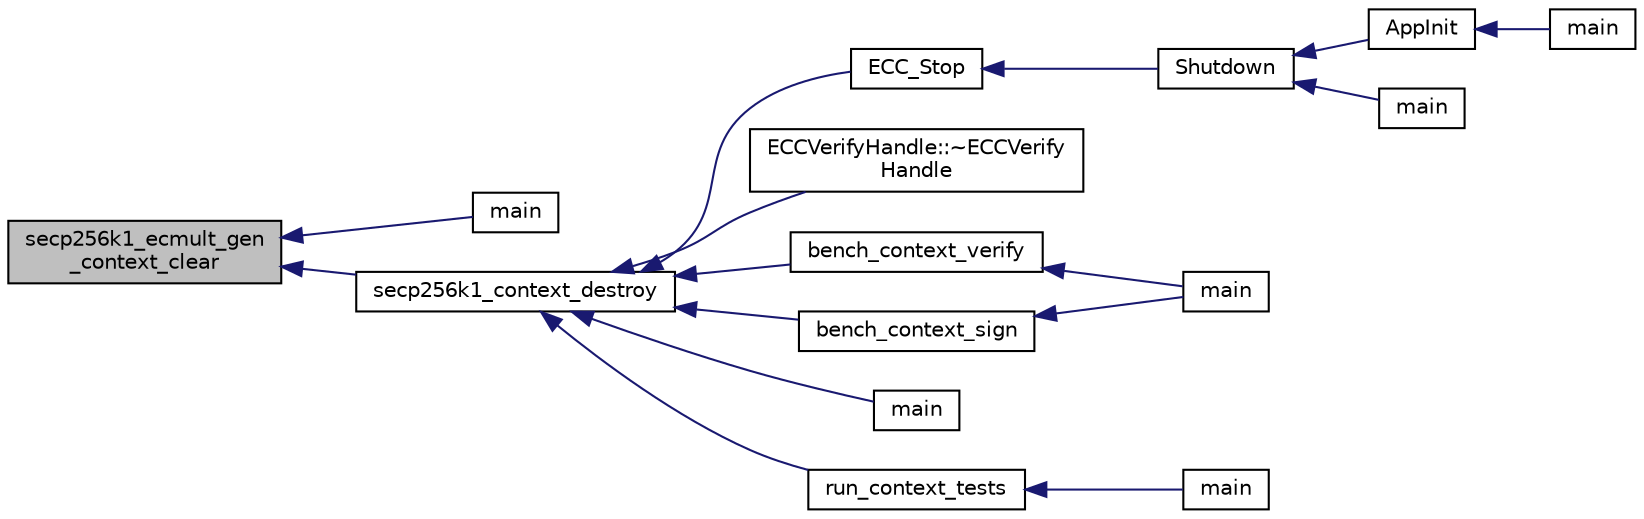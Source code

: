 digraph "secp256k1_ecmult_gen_context_clear"
{
  edge [fontname="Helvetica",fontsize="10",labelfontname="Helvetica",labelfontsize="10"];
  node [fontname="Helvetica",fontsize="10",shape=record];
  rankdir="LR";
  Node174 [label="secp256k1_ecmult_gen\l_context_clear",height=0.2,width=0.4,color="black", fillcolor="grey75", style="filled", fontcolor="black"];
  Node174 -> Node175 [dir="back",color="midnightblue",fontsize="10",style="solid",fontname="Helvetica"];
  Node175 [label="main",height=0.2,width=0.4,color="black", fillcolor="white", style="filled",URL="$d0/dde/gen__context_8c.html#a3c04138a5bfe5d72780bb7e82a18e627"];
  Node174 -> Node176 [dir="back",color="midnightblue",fontsize="10",style="solid",fontname="Helvetica"];
  Node176 [label="secp256k1_context_destroy",height=0.2,width=0.4,color="black", fillcolor="white", style="filled",URL="$d1/d8c/secp256k1_8c.html#ac80c186f8ff22d87441240267a2c8100",tooltip="Destroy a secp256k1 context object. "];
  Node176 -> Node177 [dir="back",color="midnightblue",fontsize="10",style="solid",fontname="Helvetica"];
  Node177 [label="ECC_Stop",height=0.2,width=0.4,color="black", fillcolor="white", style="filled",URL="$de/de5/key_8h.html#a8fb68c634cf5491218253147eb4e04c8",tooltip="Deinitialize the elliptic curve support. "];
  Node177 -> Node178 [dir="back",color="midnightblue",fontsize="10",style="solid",fontname="Helvetica"];
  Node178 [label="Shutdown",height=0.2,width=0.4,color="black", fillcolor="white", style="filled",URL="$d8/dc0/init_8h.html#ac5f038c2b480cf9ef5e19e3eba8dbaf9"];
  Node178 -> Node179 [dir="back",color="midnightblue",fontsize="10",style="solid",fontname="Helvetica"];
  Node179 [label="AppInit",height=0.2,width=0.4,color="black", fillcolor="white", style="filled",URL="$d4/d35/iond_8cpp.html#ac59316b767e6984e1285f0531275286b"];
  Node179 -> Node180 [dir="back",color="midnightblue",fontsize="10",style="solid",fontname="Helvetica"];
  Node180 [label="main",height=0.2,width=0.4,color="black", fillcolor="white", style="filled",URL="$d4/d35/iond_8cpp.html#a0ddf1224851353fc92bfbff6f499fa97"];
  Node178 -> Node181 [dir="back",color="midnightblue",fontsize="10",style="solid",fontname="Helvetica"];
  Node181 [label="main",height=0.2,width=0.4,color="black", fillcolor="white", style="filled",URL="$d5/d2d/ion_8cpp.html#a0ddf1224851353fc92bfbff6f499fa97"];
  Node176 -> Node182 [dir="back",color="midnightblue",fontsize="10",style="solid",fontname="Helvetica"];
  Node182 [label="ECCVerifyHandle::~ECCVerify\lHandle",height=0.2,width=0.4,color="black", fillcolor="white", style="filled",URL="$d5/dbd/class_e_c_c_verify_handle.html#a17dea6c87a0f825f0f24a06a20e2baf9"];
  Node176 -> Node183 [dir="back",color="midnightblue",fontsize="10",style="solid",fontname="Helvetica"];
  Node183 [label="bench_context_verify",height=0.2,width=0.4,color="black", fillcolor="white", style="filled",URL="$d9/d5e/bench__internal_8c.html#a0267a6fcf26df5e2625c0f93eed876a9"];
  Node183 -> Node184 [dir="back",color="midnightblue",fontsize="10",style="solid",fontname="Helvetica"];
  Node184 [label="main",height=0.2,width=0.4,color="black", fillcolor="white", style="filled",URL="$d9/d5e/bench__internal_8c.html#a3c04138a5bfe5d72780bb7e82a18e627"];
  Node176 -> Node185 [dir="back",color="midnightblue",fontsize="10",style="solid",fontname="Helvetica"];
  Node185 [label="bench_context_sign",height=0.2,width=0.4,color="black", fillcolor="white", style="filled",URL="$d9/d5e/bench__internal_8c.html#a0d6ae07fc12e8c74ebdcb49871cbfc0e"];
  Node185 -> Node184 [dir="back",color="midnightblue",fontsize="10",style="solid",fontname="Helvetica"];
  Node176 -> Node186 [dir="back",color="midnightblue",fontsize="10",style="solid",fontname="Helvetica"];
  Node186 [label="main",height=0.2,width=0.4,color="black", fillcolor="white", style="filled",URL="$d7/d8e/bench__recover_8c.html#a840291bc02cba5474a4cb46a9b9566fe"];
  Node176 -> Node187 [dir="back",color="midnightblue",fontsize="10",style="solid",fontname="Helvetica"];
  Node187 [label="run_context_tests",height=0.2,width=0.4,color="black", fillcolor="white", style="filled",URL="$d5/d7f/tests_8c.html#a2f9713526b1e988694c6e2026a6fce69"];
  Node187 -> Node188 [dir="back",color="midnightblue",fontsize="10",style="solid",fontname="Helvetica"];
  Node188 [label="main",height=0.2,width=0.4,color="black", fillcolor="white", style="filled",URL="$d5/d7f/tests_8c.html#a3c04138a5bfe5d72780bb7e82a18e627"];
}
